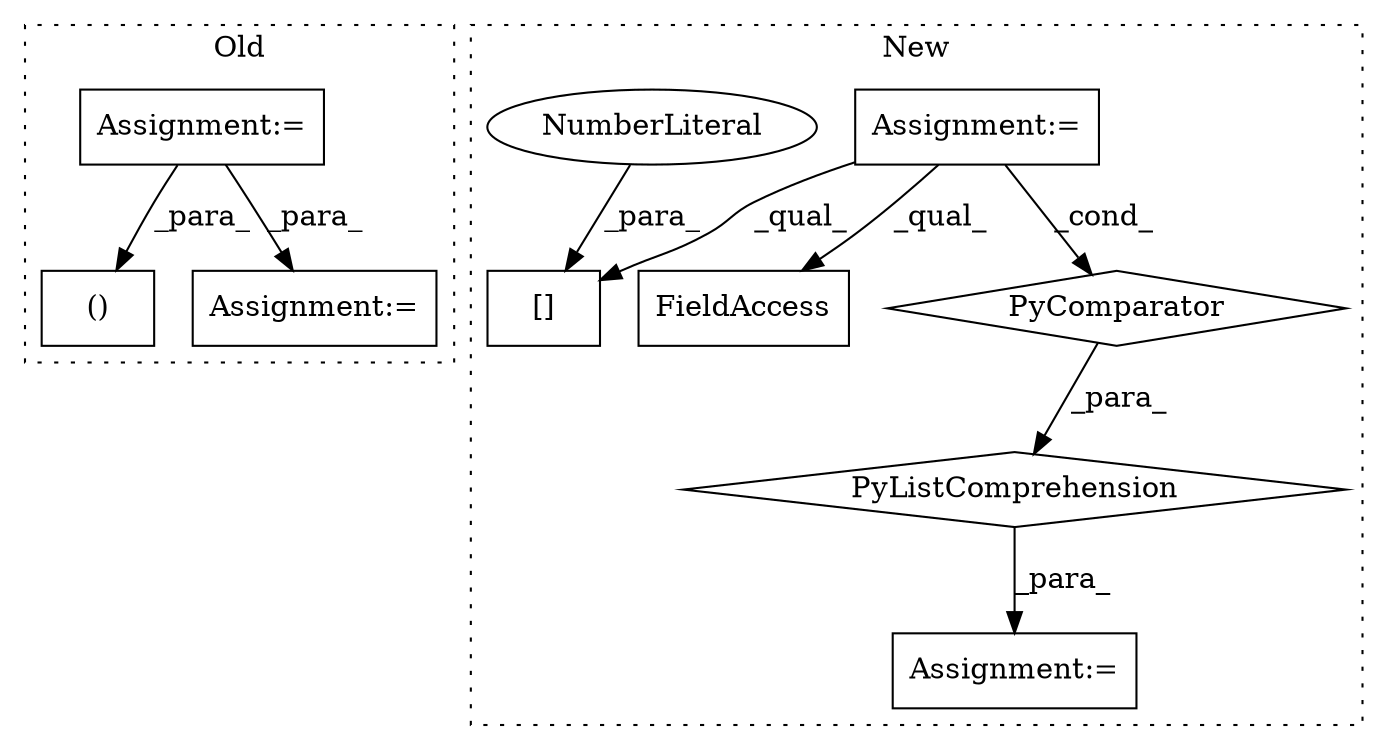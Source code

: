digraph G {
subgraph cluster0 {
1 [label="()" a="106" s="5789" l="85" shape="box"];
6 [label="Assignment:=" a="7" s="5659" l="11" shape="box"];
7 [label="Assignment:=" a="7" s="6389" l="1" shape="box"];
label = "Old";
style="dotted";
}
subgraph cluster1 {
2 [label="PyListComprehension" a="109" s="6621" l="99" shape="diamond"];
3 [label="PyComparator" a="113" s="6689" l="23" shape="diamond"];
4 [label="Assignment:=" a="7" s="6265" l="4" shape="box"];
5 [label="Assignment:=" a="7" s="6607" l="14" shape="box"];
8 [label="[]" a="2" s="6621,6624" l="2,1" shape="box"];
9 [label="FieldAccess" a="22" s="6770" l="8" shape="box"];
10 [label="NumberLiteral" a="34" s="6623" l="1" shape="ellipse"];
label = "New";
style="dotted";
}
2 -> 5 [label="_para_"];
3 -> 2 [label="_para_"];
4 -> 3 [label="_cond_"];
4 -> 9 [label="_qual_"];
4 -> 8 [label="_qual_"];
6 -> 7 [label="_para_"];
6 -> 1 [label="_para_"];
10 -> 8 [label="_para_"];
}